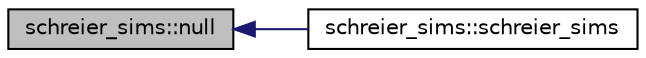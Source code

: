 digraph "schreier_sims::null"
{
  edge [fontname="Helvetica",fontsize="10",labelfontname="Helvetica",labelfontsize="10"];
  node [fontname="Helvetica",fontsize="10",shape=record];
  rankdir="LR";
  Node419 [label="schreier_sims::null",height=0.2,width=0.4,color="black", fillcolor="grey75", style="filled", fontcolor="black"];
  Node419 -> Node420 [dir="back",color="midnightblue",fontsize="10",style="solid",fontname="Helvetica"];
  Node420 [label="schreier_sims::schreier_sims",height=0.2,width=0.4,color="black", fillcolor="white", style="filled",URL="$d0/da8/classschreier__sims.html#adf64ea1ff0b44a980b7fa5a3ddd9f2db"];
}
